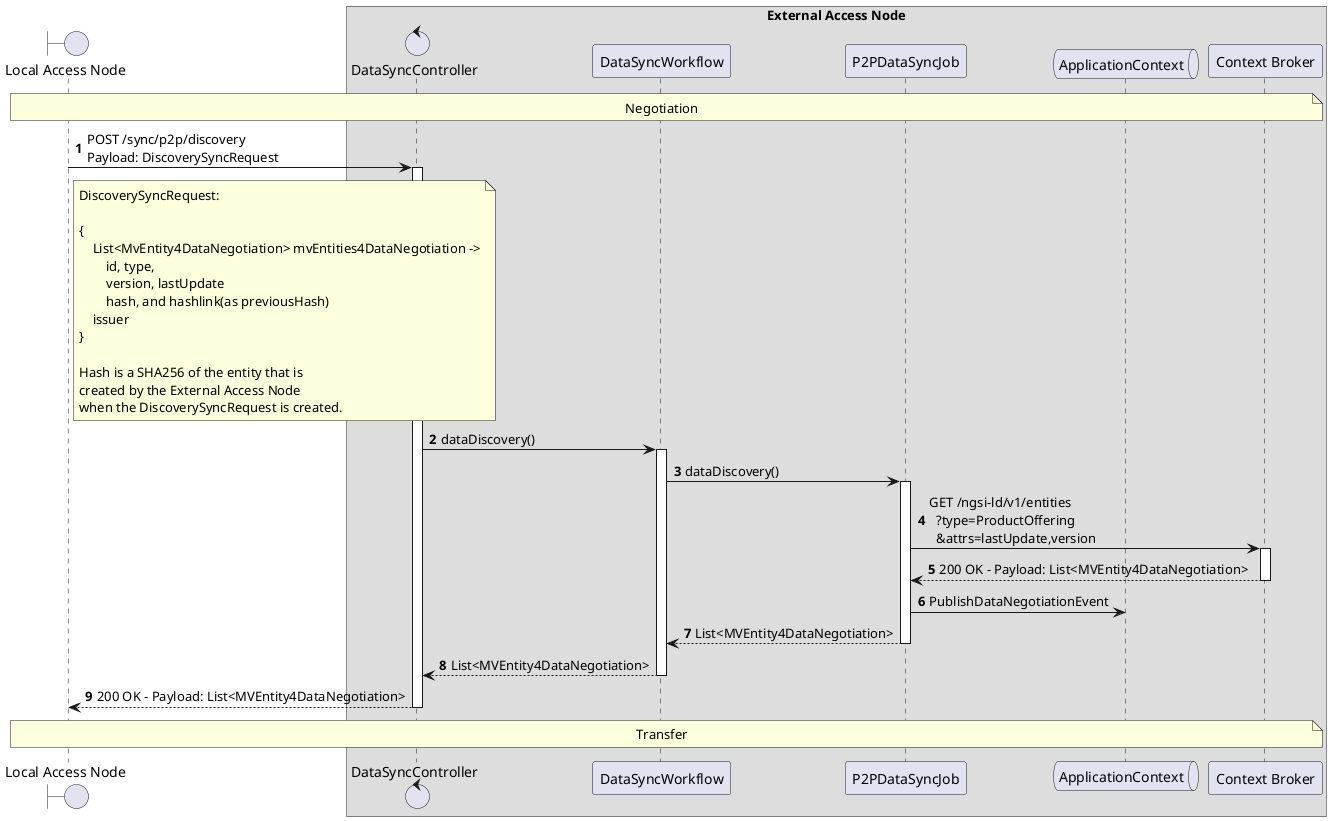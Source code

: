 @startuml
'https://plantuml.com/sequence-diagram

'---------- Config ----------------

autonumber

'---------- Header ----------------

boundary "Local Access Node" as lan

box "External Access Node"

  control "DataSyncController" as data_sync_Controller
  participant "DataSyncWorkflow" as p2p_data_sync_workflow
  participant "P2PDataSyncJob" as p2p_data_sync_job
  queue "ApplicationContext" as ac
  participant "Context Broker" as cb

end box

'---------- Diagram ----------------

note over lan, cb
    Negotiation
end note

lan -> data_sync_Controller++: POST /sync/p2p/discovery \nPayload: DiscoverySyncRequest

note right of lan
    DiscoverySyncRequest:

    {
        List<MvEntity4DataNegotiation> mvEntities4DataNegotiation ->
            id, type,
            version, lastUpdate
            hash, and hashlink(as previousHash)
        issuer
    }

    Hash is a SHA256 of the entity that is
    created by the External Access Node
    when the DiscoverySyncRequest is created.
end note

    data_sync_Controller -> p2p_data_sync_workflow++: dataDiscovery()
        p2p_data_sync_workflow -> p2p_data_sync_job++: dataDiscovery()
            p2p_data_sync_job -> cb++: GET /ngsi-ld/v1/entities\n  ?type=ProductOffering\n  &attrs=lastUpdate,version
            return 200 OK - Payload: List<MVEntity4DataNegotiation>
            p2p_data_sync_job -> ac: PublishDataNegotiationEvent
        return List<MVEntity4DataNegotiation>
    return List<MVEntity4DataNegotiation>
return 200 OK - Payload: List<MVEntity4DataNegotiation>

note over lan, cb
    Transfer
end note

@enduml
